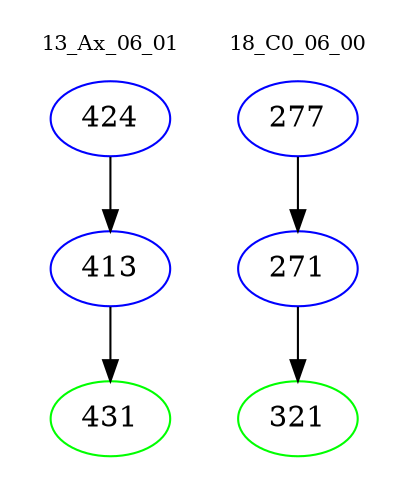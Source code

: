 digraph{
subgraph cluster_0 {
color = white
label = "13_Ax_06_01";
fontsize=10;
T0_424 [label="424", color="blue"]
T0_424 -> T0_413 [color="black"]
T0_413 [label="413", color="blue"]
T0_413 -> T0_431 [color="black"]
T0_431 [label="431", color="green"]
}
subgraph cluster_1 {
color = white
label = "18_C0_06_00";
fontsize=10;
T1_277 [label="277", color="blue"]
T1_277 -> T1_271 [color="black"]
T1_271 [label="271", color="blue"]
T1_271 -> T1_321 [color="black"]
T1_321 [label="321", color="green"]
}
}
